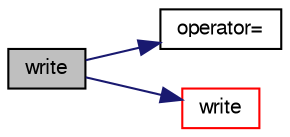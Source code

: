 digraph "write"
{
  bgcolor="transparent";
  edge [fontname="FreeSans",fontsize="10",labelfontname="FreeSans",labelfontsize="10"];
  node [fontname="FreeSans",fontsize="10",shape=record];
  rankdir="LR";
  Node1404 [label="write",height=0.2,width=0.4,color="black", fillcolor="grey75", style="filled", fontcolor="black"];
  Node1404 -> Node1405 [color="midnightblue",fontsize="10",style="solid",fontname="FreeSans"];
  Node1405 [label="operator=",height=0.2,width=0.4,color="black",URL="$a21754.html#a06f14a9c887b026893ecff774660aa0f"];
  Node1404 -> Node1406 [color="midnightblue",fontsize="10",style="solid",fontname="FreeSans"];
  Node1406 [label="write",height=0.2,width=0.4,color="red",URL="$a21754.html#ac93279b51e2eb12dc1a54daf46bbca98",tooltip="Write to file. "];
}
